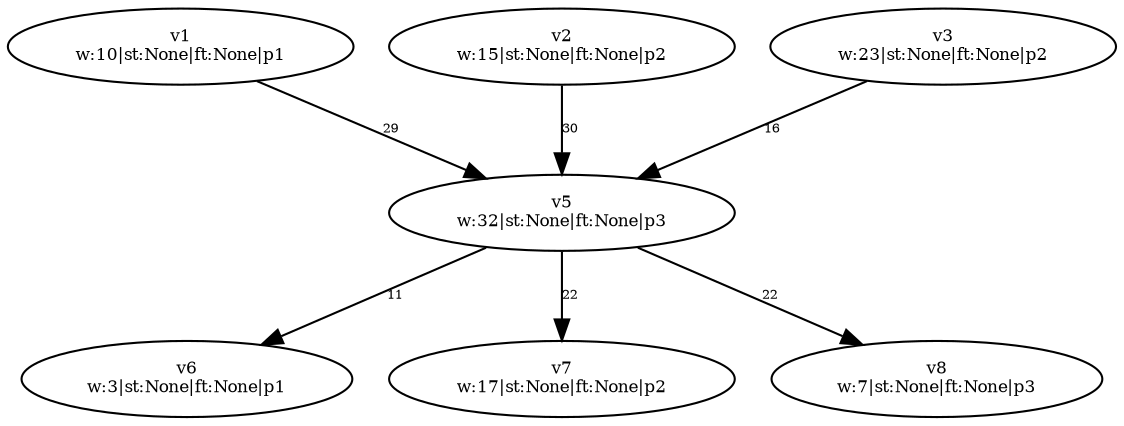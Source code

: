 digraph {
	v1 [label="v1
w:10|st:None|ft:None|p1" fontsize=8.0]
	v2 [label="v2
w:15|st:None|ft:None|p2" fontsize=8.0]
	v3 [label="v3
w:23|st:None|ft:None|p2" fontsize=8.0]
	v5 [label="v5
w:32|st:None|ft:None|p3" fontsize=8.0]
	v6 [label="v6
w:3|st:None|ft:None|p1" fontsize=8.0]
	v7 [label="v7
w:17|st:None|ft:None|p2" fontsize=8.0]
	v8 [label="v8
w:7|st:None|ft:None|p3" fontsize=8.0]
	v5 -> v6 [label=11 constraint=true fontsize=6.0]
	v5 -> v7 [label=22 constraint=true fontsize=6.0]
	v5 -> v8 [label=22 constraint=true fontsize=6.0]
	v1 -> v5 [label=29 constraint=true fontsize=6.0]
	v2 -> v5 [label=30 constraint=true fontsize=6.0]
	v3 -> v5 [label=16 constraint=true fontsize=6.0]
}
